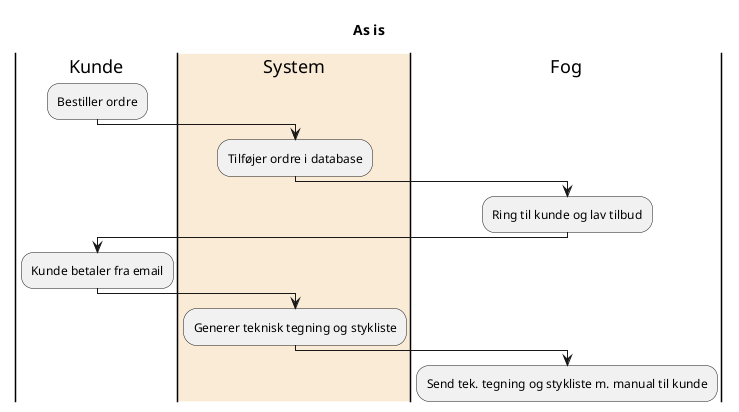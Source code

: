 @startuml

title As is

|Kunde|
:Bestiller ordre;

|#AntiqueWhite|System|
:Tilføjer ordre i database;

|Fog|
:Ring til kunde og lav tilbud;

|Kunde|
:Kunde betaler fra email;

|#AntiqueWhite|System|
:Generer teknisk tegning og stykliste;

|Fog|
:Send tek. tegning og stykliste m. manual til kunde;




@enduml
